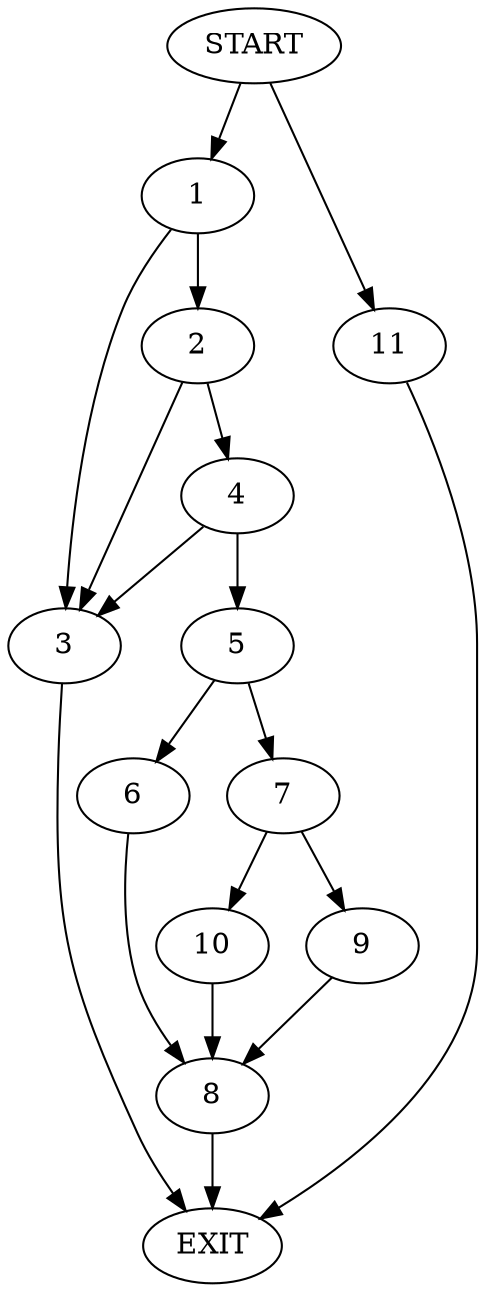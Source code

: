 digraph {
0 [label="START"]
12 [label="EXIT"]
0 -> 1
1 -> 2
1 -> 3
2 -> 3
2 -> 4
3 -> 12
4 -> 3
4 -> 5
5 -> 6
5 -> 7
6 -> 8
7 -> 9
7 -> 10
8 -> 12
10 -> 8
9 -> 8
0 -> 11
11 -> 12
}
